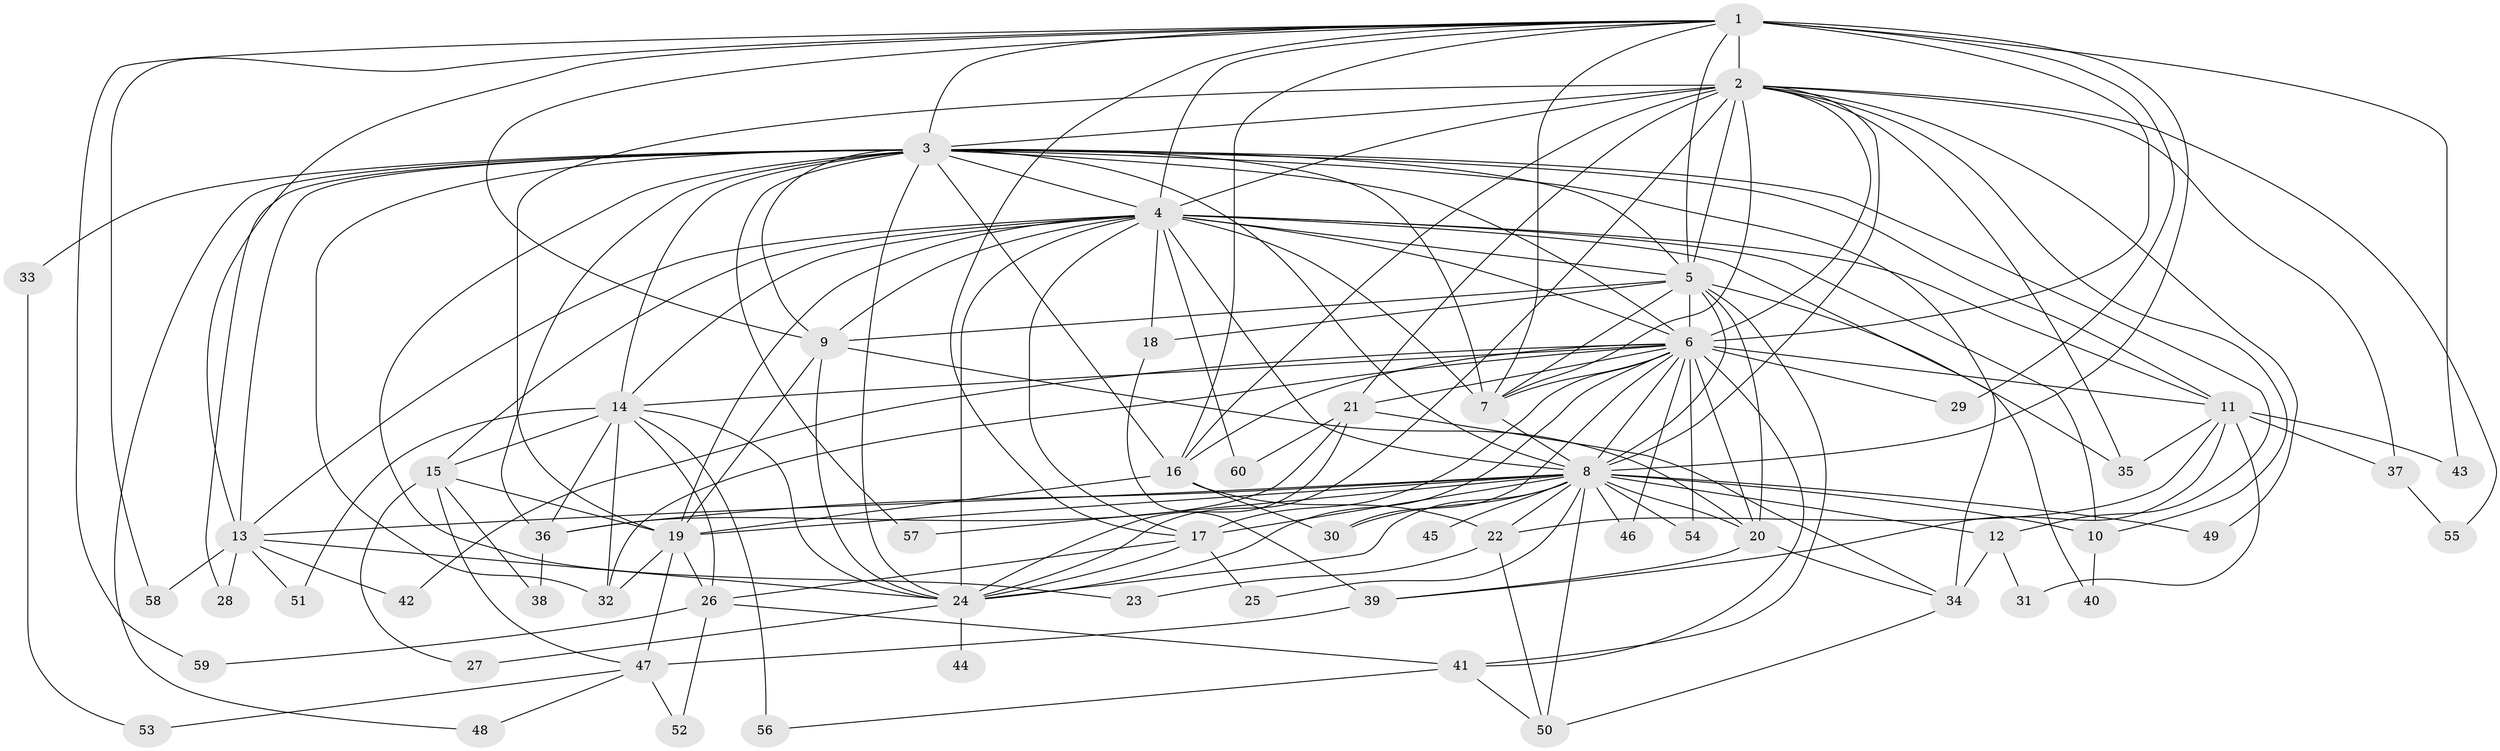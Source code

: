 // original degree distribution, {21: 0.01680672268907563, 19: 0.008403361344537815, 27: 0.01680672268907563, 20: 0.008403361344537815, 16: 0.008403361344537815, 11: 0.025210084033613446, 30: 0.008403361344537815, 5: 0.03361344537815126, 4: 0.07563025210084033, 10: 0.008403361344537815, 6: 0.03361344537815126, 7: 0.025210084033613446, 12: 0.008403361344537815, 3: 0.14285714285714285, 2: 0.5798319327731093}
// Generated by graph-tools (version 1.1) at 2025/43/03/06/25 01:43:19]
// undirected, 60 vertices, 169 edges
graph export_dot {
graph [start="1"]
  node [color=gray90,style=filled];
  1;
  2;
  3;
  4;
  5;
  6;
  7;
  8;
  9;
  10;
  11;
  12;
  13;
  14;
  15;
  16;
  17;
  18;
  19;
  20;
  21;
  22;
  23;
  24;
  25;
  26;
  27;
  28;
  29;
  30;
  31;
  32;
  33;
  34;
  35;
  36;
  37;
  38;
  39;
  40;
  41;
  42;
  43;
  44;
  45;
  46;
  47;
  48;
  49;
  50;
  51;
  52;
  53;
  54;
  55;
  56;
  57;
  58;
  59;
  60;
  1 -- 2 [weight=3.0];
  1 -- 3 [weight=2.0];
  1 -- 4 [weight=4.0];
  1 -- 5 [weight=2.0];
  1 -- 6 [weight=9.0];
  1 -- 7 [weight=2.0];
  1 -- 8 [weight=3.0];
  1 -- 9 [weight=1.0];
  1 -- 13 [weight=1.0];
  1 -- 16 [weight=1.0];
  1 -- 17 [weight=1.0];
  1 -- 29 [weight=1.0];
  1 -- 43 [weight=1.0];
  1 -- 58 [weight=1.0];
  1 -- 59 [weight=1.0];
  2 -- 3 [weight=1.0];
  2 -- 4 [weight=2.0];
  2 -- 5 [weight=1.0];
  2 -- 6 [weight=1.0];
  2 -- 7 [weight=1.0];
  2 -- 8 [weight=1.0];
  2 -- 10 [weight=1.0];
  2 -- 16 [weight=1.0];
  2 -- 19 [weight=1.0];
  2 -- 21 [weight=1.0];
  2 -- 24 [weight=1.0];
  2 -- 35 [weight=1.0];
  2 -- 37 [weight=1.0];
  2 -- 49 [weight=1.0];
  2 -- 55 [weight=1.0];
  3 -- 4 [weight=3.0];
  3 -- 5 [weight=1.0];
  3 -- 6 [weight=1.0];
  3 -- 7 [weight=1.0];
  3 -- 8 [weight=1.0];
  3 -- 9 [weight=1.0];
  3 -- 11 [weight=1.0];
  3 -- 12 [weight=1.0];
  3 -- 13 [weight=1.0];
  3 -- 14 [weight=1.0];
  3 -- 16 [weight=2.0];
  3 -- 23 [weight=1.0];
  3 -- 24 [weight=1.0];
  3 -- 28 [weight=1.0];
  3 -- 32 [weight=1.0];
  3 -- 33 [weight=1.0];
  3 -- 34 [weight=1.0];
  3 -- 36 [weight=1.0];
  3 -- 48 [weight=1.0];
  3 -- 57 [weight=1.0];
  4 -- 5 [weight=2.0];
  4 -- 6 [weight=3.0];
  4 -- 7 [weight=3.0];
  4 -- 8 [weight=2.0];
  4 -- 9 [weight=1.0];
  4 -- 10 [weight=1.0];
  4 -- 11 [weight=3.0];
  4 -- 13 [weight=1.0];
  4 -- 14 [weight=1.0];
  4 -- 15 [weight=1.0];
  4 -- 17 [weight=1.0];
  4 -- 18 [weight=2.0];
  4 -- 19 [weight=1.0];
  4 -- 24 [weight=11.0];
  4 -- 40 [weight=1.0];
  4 -- 60 [weight=1.0];
  5 -- 6 [weight=2.0];
  5 -- 7 [weight=2.0];
  5 -- 8 [weight=1.0];
  5 -- 9 [weight=1.0];
  5 -- 18 [weight=1.0];
  5 -- 20 [weight=5.0];
  5 -- 35 [weight=1.0];
  5 -- 41 [weight=1.0];
  6 -- 7 [weight=1.0];
  6 -- 8 [weight=2.0];
  6 -- 11 [weight=1.0];
  6 -- 14 [weight=1.0];
  6 -- 16 [weight=1.0];
  6 -- 17 [weight=1.0];
  6 -- 20 [weight=1.0];
  6 -- 21 [weight=1.0];
  6 -- 24 [weight=1.0];
  6 -- 29 [weight=1.0];
  6 -- 30 [weight=1.0];
  6 -- 32 [weight=1.0];
  6 -- 41 [weight=1.0];
  6 -- 42 [weight=1.0];
  6 -- 46 [weight=1.0];
  6 -- 54 [weight=1.0];
  7 -- 8 [weight=1.0];
  8 -- 10 [weight=1.0];
  8 -- 12 [weight=1.0];
  8 -- 13 [weight=1.0];
  8 -- 17 [weight=1.0];
  8 -- 19 [weight=1.0];
  8 -- 20 [weight=2.0];
  8 -- 22 [weight=1.0];
  8 -- 24 [weight=1.0];
  8 -- 25 [weight=1.0];
  8 -- 30 [weight=1.0];
  8 -- 36 [weight=1.0];
  8 -- 45 [weight=1.0];
  8 -- 46 [weight=1.0];
  8 -- 49 [weight=1.0];
  8 -- 50 [weight=1.0];
  8 -- 54 [weight=1.0];
  8 -- 57 [weight=1.0];
  9 -- 19 [weight=1.0];
  9 -- 20 [weight=1.0];
  9 -- 24 [weight=1.0];
  10 -- 40 [weight=1.0];
  11 -- 22 [weight=1.0];
  11 -- 31 [weight=1.0];
  11 -- 35 [weight=1.0];
  11 -- 37 [weight=1.0];
  11 -- 39 [weight=1.0];
  11 -- 43 [weight=1.0];
  12 -- 31 [weight=1.0];
  12 -- 34 [weight=1.0];
  13 -- 24 [weight=1.0];
  13 -- 28 [weight=1.0];
  13 -- 42 [weight=1.0];
  13 -- 51 [weight=1.0];
  13 -- 58 [weight=1.0];
  14 -- 15 [weight=2.0];
  14 -- 24 [weight=1.0];
  14 -- 26 [weight=1.0];
  14 -- 32 [weight=1.0];
  14 -- 36 [weight=1.0];
  14 -- 51 [weight=1.0];
  14 -- 56 [weight=1.0];
  15 -- 19 [weight=1.0];
  15 -- 27 [weight=1.0];
  15 -- 38 [weight=1.0];
  15 -- 47 [weight=1.0];
  16 -- 19 [weight=6.0];
  16 -- 22 [weight=1.0];
  16 -- 30 [weight=1.0];
  17 -- 24 [weight=1.0];
  17 -- 25 [weight=1.0];
  17 -- 26 [weight=1.0];
  18 -- 39 [weight=1.0];
  19 -- 26 [weight=1.0];
  19 -- 32 [weight=1.0];
  19 -- 47 [weight=1.0];
  20 -- 34 [weight=1.0];
  20 -- 39 [weight=1.0];
  21 -- 24 [weight=1.0];
  21 -- 34 [weight=1.0];
  21 -- 36 [weight=1.0];
  21 -- 60 [weight=1.0];
  22 -- 23 [weight=1.0];
  22 -- 50 [weight=1.0];
  24 -- 27 [weight=1.0];
  24 -- 44 [weight=1.0];
  26 -- 41 [weight=1.0];
  26 -- 52 [weight=1.0];
  26 -- 59 [weight=1.0];
  33 -- 53 [weight=1.0];
  34 -- 50 [weight=1.0];
  36 -- 38 [weight=1.0];
  37 -- 55 [weight=1.0];
  39 -- 47 [weight=1.0];
  41 -- 50 [weight=1.0];
  41 -- 56 [weight=1.0];
  47 -- 48 [weight=1.0];
  47 -- 52 [weight=1.0];
  47 -- 53 [weight=1.0];
}
